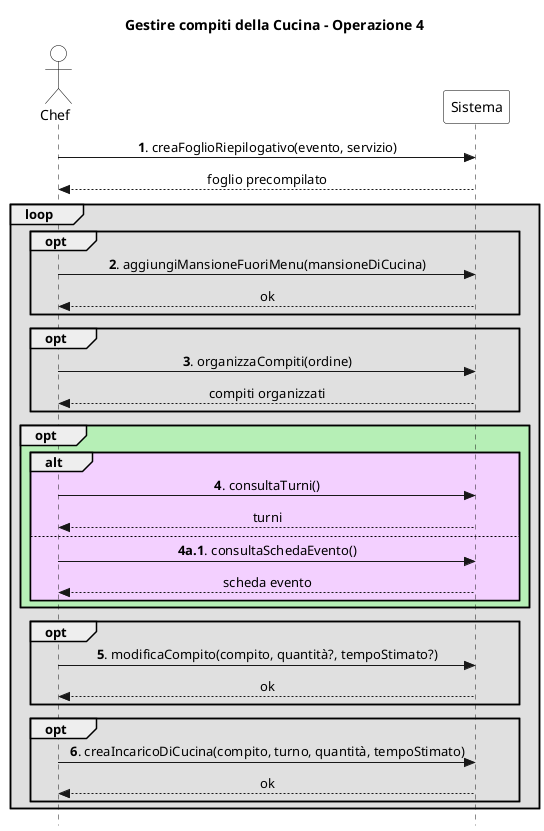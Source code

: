 @startuml
skinparam Style strictuml
skinparam SequenceMessageAlign center

skinparam sequence {
    ActorBorderColor Black
    ActorBackgroundColor White
    ParticipantBorderColor Black
    ParticipantBackgroundColor White
}

actor Chef
participant Sistema

title Gestire compiti della Cucina - Operazione 4

Chef -> Sistema: **1**. creaFoglioRiepilogativo(evento, servizio)
return foglio precompilato

loop #e0e0e0
    opt #e0e0e0
        Chef -> Sistema: **2**. aggiungiMansioneFuoriMenu(mansioneDiCucina)
        return ok
    end

    opt #e0e0e0
        Chef -> Sistema: **3**. organizzaCompiti(ordine)
        return compiti organizzati
    end

    opt #b6efb6
        alt #f3d0ff
            Chef -> Sistema: **4**. consultaTurni()
            return turni
        else
            Chef -> Sistema: **4a.1**. consultaSchedaEvento()
            return scheda evento
        end
    end

    opt #e0e0e0
        Chef -> Sistema: **5**. modificaCompito(compito, quantità?, tempoStimato?)
        return ok
    end

    opt #e0e0e0
        Chef -> Sistema: **6**. creaIncaricoDiCucina(compito, turno, quantità, tempoStimato)
        return ok
    end

end


@enduml